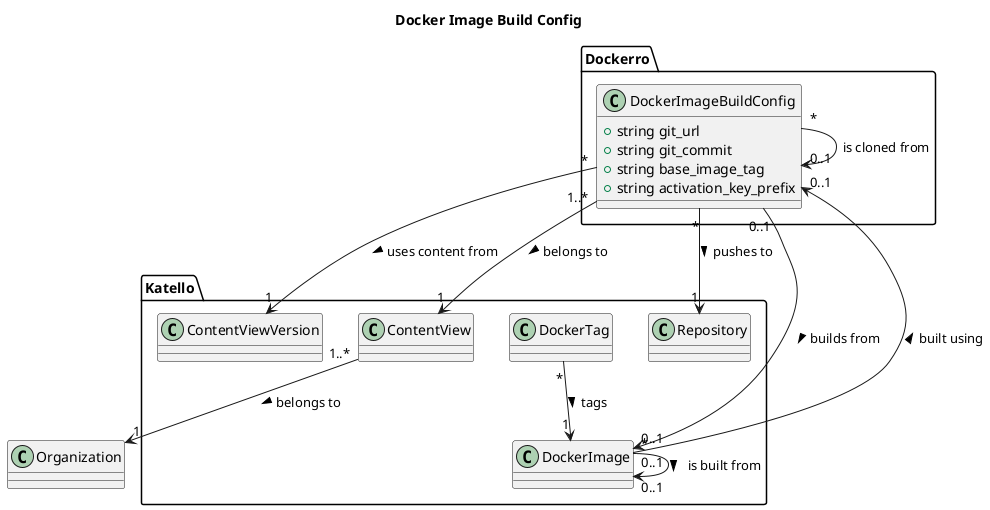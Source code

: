 @startuml

title Docker Image Build Config

set namespaceseparator ::

"::Dockerro::DockerImageBuildConfig" : +string git_url
"::Dockerro::DockerImageBuildConfig" : +string git_commit
"::Dockerro::DockerImageBuildConfig" : +string base_image_tag
"::Dockerro::DockerImageBuildConfig" : +string activation_key_prefix

::Dockerro::DockerImageBuildConfig "*" --> "0..1" ::Dockerro::DockerImageBuildConfig : is cloned from

::Dockerro::DockerImageBuildConfig "*" --> "1" ::Katello::ContentViewVersion : uses content from >

::Dockerro::DockerImageBuildConfig "1..*" --> "1" ::Katello::ContentView : belongs to >
::Katello::ContentView "1..*" --> "1" ::Organization : belongs to >

::Dockerro::DockerImageBuildConfig "*" --> "1" ::Katello::Repository : pushes to >

::Dockerro::DockerImageBuildConfig "0..1" --> "0..1" ::Katello::DockerImage : builds from >

::Katello::DockerImage "0..1" --> "0..1" ::Dockerro::DockerImageBuildConfig : built using >
::Katello::DockerImage "*" --> "0..1" ::Katello::DockerImage : is built from >
::Katello::DockerTag "*" --> "1" ::Katello::DockerImage : tags >

@enduml
